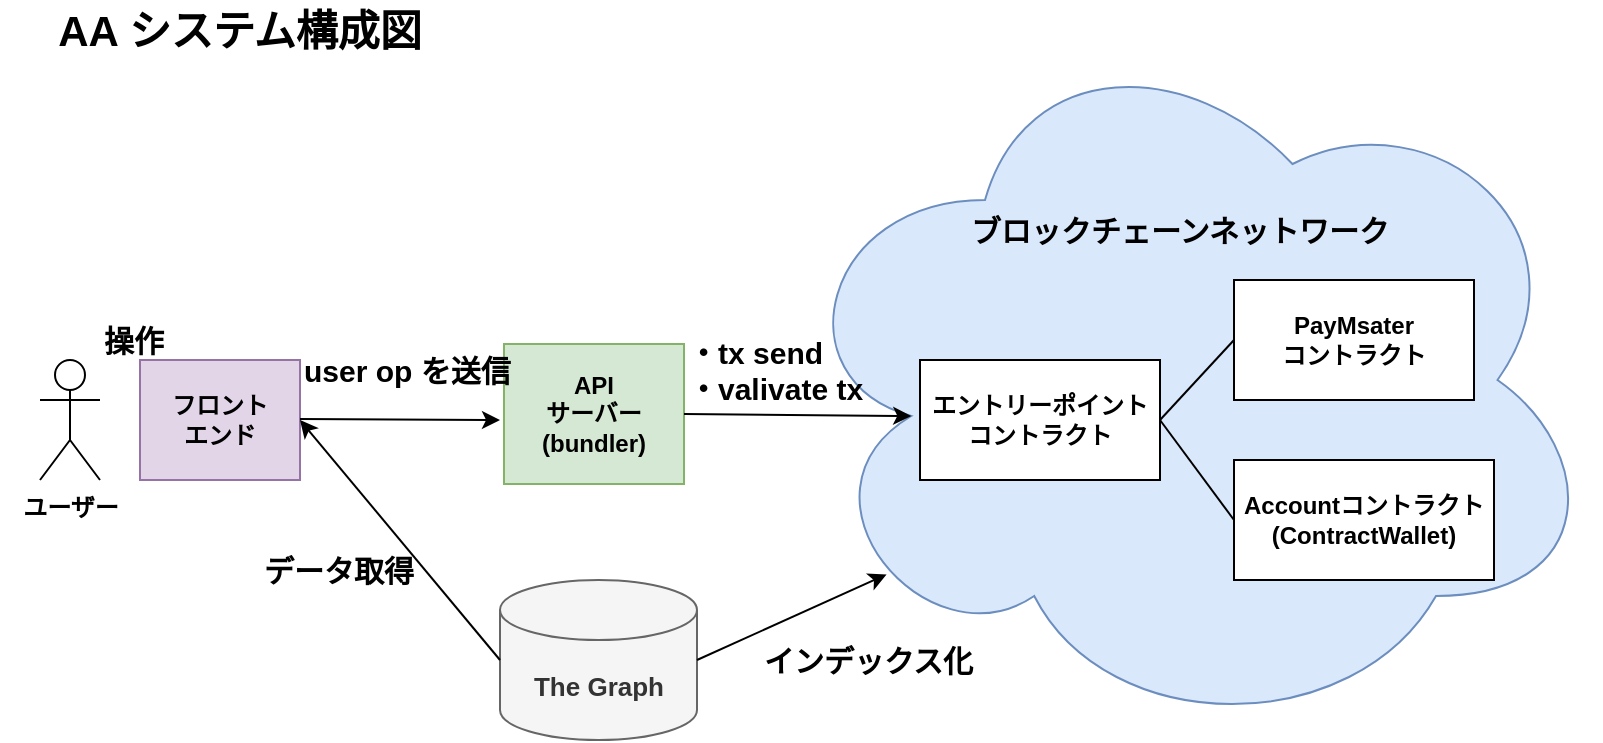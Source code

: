<mxfile version="21.1.2">
  <diagram name="ページ1" id="sRmaoOlEm64ONSSTu1jG">
    <mxGraphModel dx="1242" dy="832" grid="1" gridSize="10" guides="1" tooltips="1" connect="1" arrows="1" fold="1" page="1" pageScale="1" pageWidth="827" pageHeight="1169" math="0" shadow="0">
      <root>
        <mxCell id="0" />
        <mxCell id="1" parent="0" />
        <mxCell id="91-crwCGvRFBWFTtSziR-1" value="&lt;b&gt;ユーザー&lt;/b&gt;" style="shape=umlActor;verticalLabelPosition=bottom;verticalAlign=top;html=1;outlineConnect=0;" vertex="1" parent="1">
          <mxGeometry x="40" y="230" width="30" height="60" as="geometry" />
        </mxCell>
        <mxCell id="91-crwCGvRFBWFTtSziR-2" value="" style="ellipse;shape=cloud;whiteSpace=wrap;html=1;fillColor=#dae8fc;strokeColor=#6c8ebf;" vertex="1" parent="1">
          <mxGeometry x="410" y="60" width="410" height="360" as="geometry" />
        </mxCell>
        <mxCell id="91-crwCGvRFBWFTtSziR-3" value="ブロックチェーンネットワーク" style="text;html=1;strokeColor=none;fillColor=none;align=center;verticalAlign=middle;whiteSpace=wrap;rounded=0;fontStyle=1;fontSize=15;" vertex="1" parent="1">
          <mxGeometry x="490" y="150" width="240" height="30" as="geometry" />
        </mxCell>
        <mxCell id="91-crwCGvRFBWFTtSziR-5" value="エントリーポイント&lt;br&gt;コントラクト" style="rounded=0;whiteSpace=wrap;html=1;fontStyle=1" vertex="1" parent="1">
          <mxGeometry x="480" y="230" width="120" height="60" as="geometry" />
        </mxCell>
        <mxCell id="91-crwCGvRFBWFTtSziR-6" value="Accountコントラクト&lt;br&gt;(ContractWallet)" style="rounded=0;whiteSpace=wrap;html=1;fontStyle=1" vertex="1" parent="1">
          <mxGeometry x="637" y="280" width="130" height="60" as="geometry" />
        </mxCell>
        <mxCell id="91-crwCGvRFBWFTtSziR-7" value="PayMsater&lt;br&gt;コントラクト" style="rounded=0;whiteSpace=wrap;html=1;fontStyle=1" vertex="1" parent="1">
          <mxGeometry x="637" y="190" width="120" height="60" as="geometry" />
        </mxCell>
        <mxCell id="91-crwCGvRFBWFTtSziR-8" value="" style="endArrow=none;html=1;rounded=0;entryX=0;entryY=0.5;entryDx=0;entryDy=0;exitX=1;exitY=0.5;exitDx=0;exitDy=0;" edge="1" parent="1" source="91-crwCGvRFBWFTtSziR-5" target="91-crwCGvRFBWFTtSziR-7">
          <mxGeometry width="50" height="50" relative="1" as="geometry">
            <mxPoint x="370" y="230" as="sourcePoint" />
            <mxPoint x="420" y="180" as="targetPoint" />
          </mxGeometry>
        </mxCell>
        <mxCell id="91-crwCGvRFBWFTtSziR-9" value="" style="endArrow=none;html=1;rounded=0;entryX=0;entryY=0.5;entryDx=0;entryDy=0;exitX=1;exitY=0.5;exitDx=0;exitDy=0;" edge="1" parent="1" source="91-crwCGvRFBWFTtSziR-5" target="91-crwCGvRFBWFTtSziR-6">
          <mxGeometry width="50" height="50" relative="1" as="geometry">
            <mxPoint x="610" y="270" as="sourcePoint" />
            <mxPoint x="647" y="230" as="targetPoint" />
          </mxGeometry>
        </mxCell>
        <mxCell id="91-crwCGvRFBWFTtSziR-10" value="フロント&lt;br&gt;エンド" style="rounded=0;whiteSpace=wrap;html=1;fontStyle=1;fillColor=#e1d5e7;strokeColor=#9673a6;" vertex="1" parent="1">
          <mxGeometry x="90" y="230" width="80" height="60" as="geometry" />
        </mxCell>
        <mxCell id="91-crwCGvRFBWFTtSziR-11" value="API&lt;br&gt;サーバー&lt;br&gt;(bundler)" style="rounded=0;whiteSpace=wrap;html=1;fontStyle=1;fillColor=#d5e8d4;strokeColor=#82b366;" vertex="1" parent="1">
          <mxGeometry x="272" y="222" width="90" height="70" as="geometry" />
        </mxCell>
        <mxCell id="91-crwCGvRFBWFTtSziR-12" value="" style="endArrow=classic;html=1;rounded=0;exitX=1;exitY=0.5;exitDx=0;exitDy=0;entryX=0.16;entryY=0.55;entryDx=0;entryDy=0;entryPerimeter=0;" edge="1" parent="1" source="91-crwCGvRFBWFTtSziR-11" target="91-crwCGvRFBWFTtSziR-2">
          <mxGeometry width="50" height="50" relative="1" as="geometry">
            <mxPoint x="370" y="230" as="sourcePoint" />
            <mxPoint x="420" y="180" as="targetPoint" />
          </mxGeometry>
        </mxCell>
        <mxCell id="91-crwCGvRFBWFTtSziR-13" value="AA システム構成図" style="text;html=1;strokeColor=none;fillColor=none;align=center;verticalAlign=middle;whiteSpace=wrap;rounded=0;fontStyle=1;fontSize=21;" vertex="1" parent="1">
          <mxGeometry x="20" y="50" width="240" height="30" as="geometry" />
        </mxCell>
        <mxCell id="91-crwCGvRFBWFTtSziR-15" value="" style="endArrow=classic;html=1;rounded=0;exitX=1;exitY=0.5;exitDx=0;exitDy=0;" edge="1" parent="1">
          <mxGeometry width="50" height="50" relative="1" as="geometry">
            <mxPoint x="170" y="259.5" as="sourcePoint" />
            <mxPoint x="270" y="260" as="targetPoint" />
          </mxGeometry>
        </mxCell>
        <mxCell id="91-crwCGvRFBWFTtSziR-16" value="・tx send&lt;br&gt;・valivate tx" style="text;html=1;strokeColor=none;fillColor=none;align=left;verticalAlign=middle;whiteSpace=wrap;rounded=0;fontStyle=1;fontSize=15;" vertex="1" parent="1">
          <mxGeometry x="362" y="220" width="110" height="30" as="geometry" />
        </mxCell>
        <mxCell id="91-crwCGvRFBWFTtSziR-17" value="user op を送信" style="text;html=1;strokeColor=none;fillColor=none;align=left;verticalAlign=middle;whiteSpace=wrap;rounded=0;fontStyle=1;fontSize=15;" vertex="1" parent="1">
          <mxGeometry x="170" y="220" width="110" height="30" as="geometry" />
        </mxCell>
        <mxCell id="91-crwCGvRFBWFTtSziR-18" value="操作" style="text;html=1;strokeColor=none;fillColor=none;align=left;verticalAlign=middle;whiteSpace=wrap;rounded=0;fontStyle=1;fontSize=15;" vertex="1" parent="1">
          <mxGeometry x="70" y="205" width="40" height="30" as="geometry" />
        </mxCell>
        <mxCell id="91-crwCGvRFBWFTtSziR-19" value="&lt;b&gt;&lt;font style=&quot;font-size: 13px;&quot;&gt;The Graph&lt;/font&gt;&lt;/b&gt;" style="shape=cylinder3;whiteSpace=wrap;html=1;boundedLbl=1;backgroundOutline=1;size=15;fillColor=#f5f5f5;strokeColor=#666666;fontColor=#333333;" vertex="1" parent="1">
          <mxGeometry x="270" y="340" width="98.5" height="80" as="geometry" />
        </mxCell>
        <mxCell id="91-crwCGvRFBWFTtSziR-20" value="" style="endArrow=classic;html=1;rounded=0;exitX=0;exitY=0.5;exitDx=0;exitDy=0;entryX=1;entryY=0.5;entryDx=0;entryDy=0;exitPerimeter=0;" edge="1" parent="1" source="91-crwCGvRFBWFTtSziR-19" target="91-crwCGvRFBWFTtSziR-10">
          <mxGeometry width="50" height="50" relative="1" as="geometry">
            <mxPoint x="150" y="360" as="sourcePoint" />
            <mxPoint x="250" y="360.5" as="targetPoint" />
          </mxGeometry>
        </mxCell>
        <mxCell id="91-crwCGvRFBWFTtSziR-21" value="データ取得" style="text;html=1;strokeColor=none;fillColor=none;align=left;verticalAlign=middle;whiteSpace=wrap;rounded=0;fontStyle=1;fontSize=15;" vertex="1" parent="1">
          <mxGeometry x="150" y="320" width="90" height="30" as="geometry" />
        </mxCell>
        <mxCell id="91-crwCGvRFBWFTtSziR-22" value="" style="endArrow=classic;html=1;rounded=0;exitX=1;exitY=0.5;exitDx=0;exitDy=0;entryX=0.13;entryY=0.77;entryDx=0;entryDy=0;exitPerimeter=0;entryPerimeter=0;" edge="1" parent="1" source="91-crwCGvRFBWFTtSziR-19" target="91-crwCGvRFBWFTtSziR-2">
          <mxGeometry width="50" height="50" relative="1" as="geometry">
            <mxPoint x="490" y="480" as="sourcePoint" />
            <mxPoint x="390" y="360" as="targetPoint" />
          </mxGeometry>
        </mxCell>
        <mxCell id="91-crwCGvRFBWFTtSziR-23" value="インデックス化" style="text;html=1;strokeColor=none;fillColor=none;align=left;verticalAlign=middle;whiteSpace=wrap;rounded=0;fontStyle=1;fontSize=15;" vertex="1" parent="1">
          <mxGeometry x="400" y="365" width="110" height="30" as="geometry" />
        </mxCell>
      </root>
    </mxGraphModel>
  </diagram>
</mxfile>
